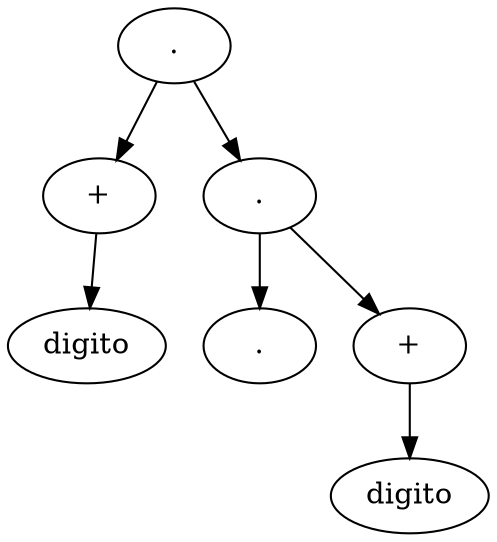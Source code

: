 digraph Arbol_Sintactico{

node0[label = "."];
node0 -> node00
node00[label = "+"];
node00 -> node000
node000[label = "digito"];
node0 -> node01
node01[label = "."];
node01 -> node010
node010[label = "."];
node01 -> node011
node011[label = "+"];
node011 -> node0110
node0110[label = "digito"];


}
